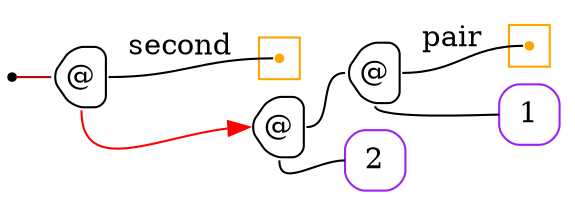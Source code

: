 digraph G {
  rankdir=LR;
  edge[arrowhead=none,arrowtail=none];
  node[fixedsize=true,shape=circle]
  size="9.201041666666667,5.219270833333334";
  labeldistance=0;
  nodesep=.175;
  ranksep=.175;

 nd1[shape=point];
 subgraph cluster_nd99 {
   graph[style=fill,color="orange"];
   ndcluster_nd99[tooltip="nd99",orientation=90,shape=point,color="orange"];
 };
 subgraph cluster_nd44 {
   graph[style=fill,color="orange"];
   ndcluster_nd44[tooltip="nd44",orientation=90,shape=point,color="orange"];
 };
 nd17[label="@",tooltip="nd17-AppGraph",style=rounded,orientation=90,shape=house,width=.4,height=.4,color="#000000"];
 nd21[label="@",tooltip="nd21-AppGraph",style=rounded,orientation=90,shape=house,width=.4,height=.4,color="#000000"];
 nd22[label="@",tooltip="nd22-AppGraph",style=rounded,orientation=90,shape=house,width=.4,height=.4,color="#000000"];
   nd29[label="1",tooltip="nd29-ConstGraph",style=rounded,orientation=90,shape=square,width=.4,height=.4,color="purple"];
   nd36[label="2",tooltip="nd36-ConstGraph",style=rounded,orientation=90,shape=square,width=.4,height=.4,color="purple"];

  nd22->ndcluster_nd99[label="pair",tailport=e,headport=w];
  nd22->nd29[tailport=s,headport=w];
  nd21->nd22[tailport=e,headport=w];
  nd21->nd36[tailport=s,headport=w];
  nd17->ndcluster_nd44[label="second",tailport=e,headport=w];
  nd17->nd21[tailport=s,headport=w,color=red,arrowhead=normal];
  nd1->nd17[tailport=e,headport=w,color="#b70000",arrowhead=none,arrowtail=none];
}